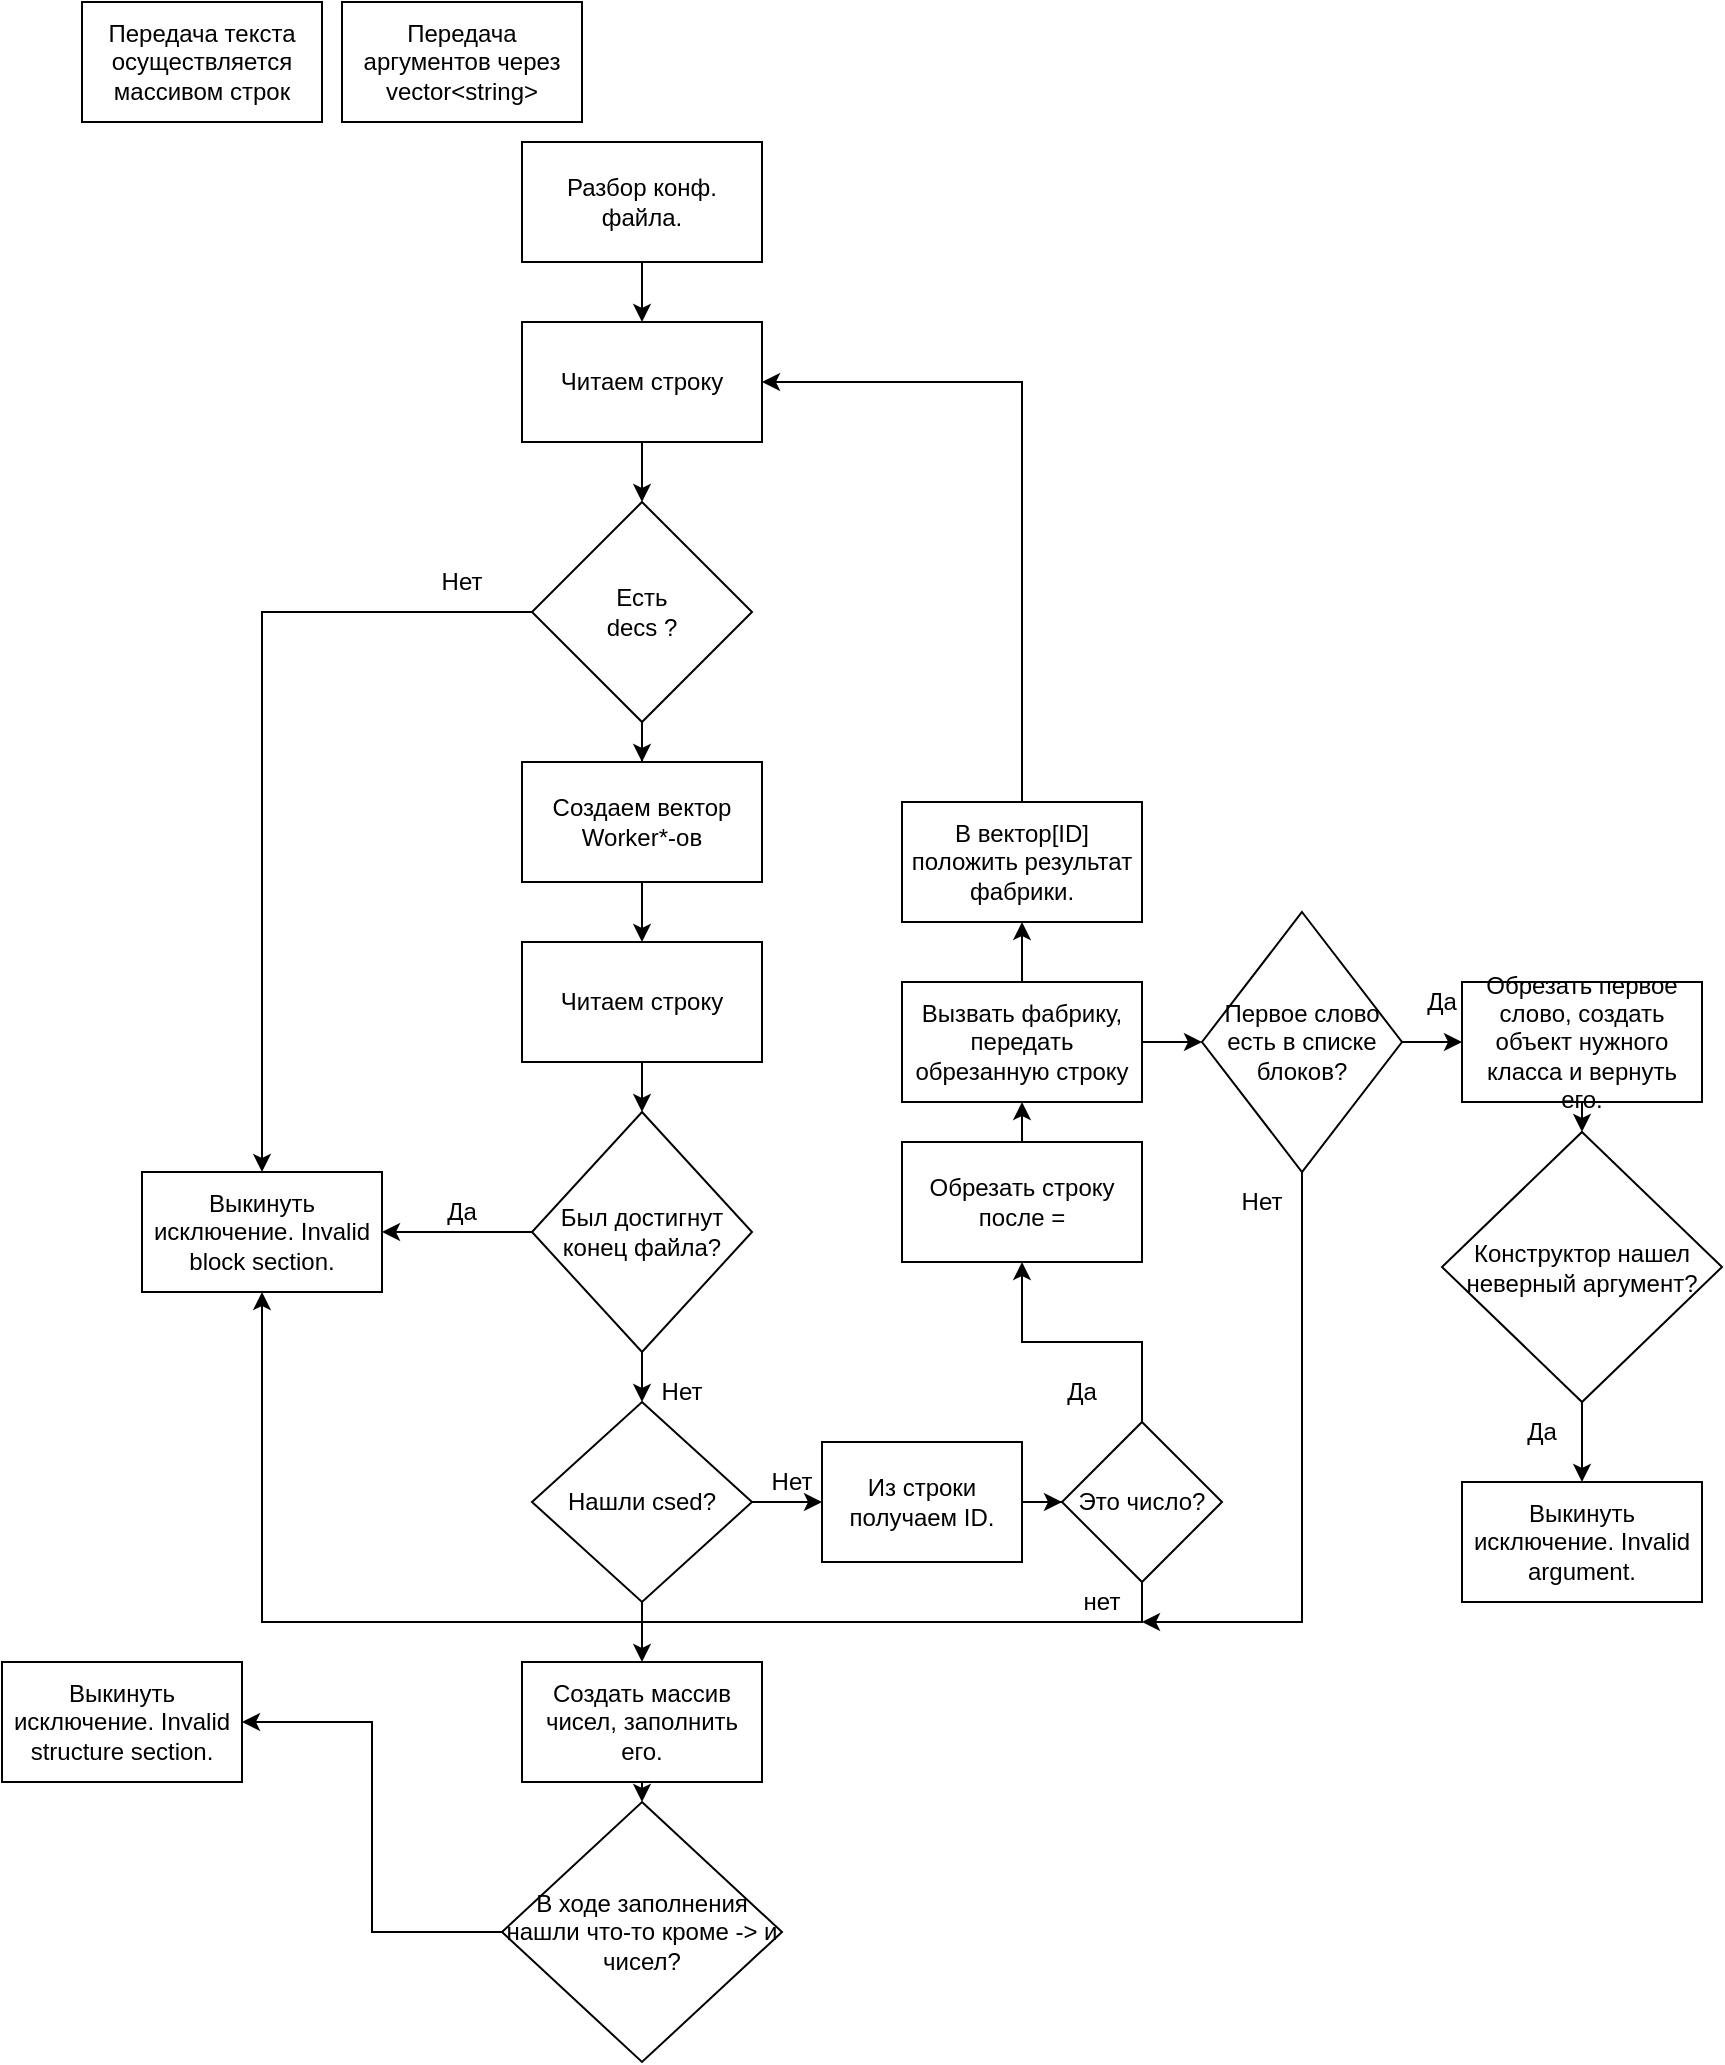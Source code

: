 <mxfile version="15.5.6" type="github">
  <diagram name="Page-1" id="edf60f1a-56cd-e834-aa8a-f176f3a09ee4">
    <mxGraphModel dx="960" dy="576" grid="1" gridSize="10" guides="1" tooltips="1" connect="1" arrows="1" fold="1" page="1" pageScale="1" pageWidth="1100" pageHeight="850" background="none" math="0" shadow="0">
      <root>
        <mxCell id="0" />
        <mxCell id="1" parent="0" />
        <mxCell id="_PhLCO9Q2bOIfNgRdVM_-5" style="edgeStyle=orthogonalEdgeStyle;rounded=0;orthogonalLoop=1;jettySize=auto;html=1;exitX=0.5;exitY=1;exitDx=0;exitDy=0;entryX=0.5;entryY=0;entryDx=0;entryDy=0;" parent="1" source="_PhLCO9Q2bOIfNgRdVM_-1" target="_PhLCO9Q2bOIfNgRdVM_-14" edge="1">
          <mxGeometry relative="1" as="geometry" />
        </mxCell>
        <mxCell id="_PhLCO9Q2bOIfNgRdVM_-1" value="Разбор конф. файла." style="rounded=0;whiteSpace=wrap;html=1;" parent="1" vertex="1">
          <mxGeometry x="360" y="80" width="120" height="60" as="geometry" />
        </mxCell>
        <mxCell id="_PhLCO9Q2bOIfNgRdVM_-6" style="edgeStyle=orthogonalEdgeStyle;rounded=0;orthogonalLoop=1;jettySize=auto;html=1;exitX=0;exitY=0.5;exitDx=0;exitDy=0;entryX=0.5;entryY=0;entryDx=0;entryDy=0;" parent="1" source="_PhLCO9Q2bOIfNgRdVM_-2" target="_PhLCO9Q2bOIfNgRdVM_-19" edge="1">
          <mxGeometry relative="1" as="geometry">
            <mxPoint x="280" y="315" as="targetPoint" />
          </mxGeometry>
        </mxCell>
        <mxCell id="_PhLCO9Q2bOIfNgRdVM_-18" style="edgeStyle=orthogonalEdgeStyle;rounded=0;orthogonalLoop=1;jettySize=auto;html=1;exitX=0.5;exitY=1;exitDx=0;exitDy=0;" parent="1" source="_PhLCO9Q2bOIfNgRdVM_-2" target="_PhLCO9Q2bOIfNgRdVM_-16" edge="1">
          <mxGeometry relative="1" as="geometry" />
        </mxCell>
        <mxCell id="_PhLCO9Q2bOIfNgRdVM_-32" style="edgeStyle=orthogonalEdgeStyle;rounded=0;orthogonalLoop=1;jettySize=auto;html=1;exitX=0.5;exitY=1;exitDx=0;exitDy=0;entryX=0.5;entryY=0;entryDx=0;entryDy=0;" parent="1" source="_PhLCO9Q2bOIfNgRdVM_-2" target="_PhLCO9Q2bOIfNgRdVM_-30" edge="1">
          <mxGeometry relative="1" as="geometry">
            <mxPoint x="420" y="400" as="targetPoint" />
          </mxGeometry>
        </mxCell>
        <mxCell id="_PhLCO9Q2bOIfNgRdVM_-2" value="&lt;div&gt;Есть&lt;/div&gt;&lt;div&gt;decs ?&lt;br&gt;&lt;/div&gt;" style="rhombus;whiteSpace=wrap;html=1;" parent="1" vertex="1">
          <mxGeometry x="365" y="260" width="110" height="110" as="geometry" />
        </mxCell>
        <mxCell id="_PhLCO9Q2bOIfNgRdVM_-7" value="Нет" style="text;html=1;strokeColor=none;fillColor=none;align=center;verticalAlign=middle;whiteSpace=wrap;rounded=0;" parent="1" vertex="1">
          <mxGeometry x="310" y="290" width="40" height="20" as="geometry" />
        </mxCell>
        <mxCell id="_PhLCO9Q2bOIfNgRdVM_-8" value="Передача текста осуществляется массивом строк" style="rounded=0;whiteSpace=wrap;html=1;" parent="1" vertex="1">
          <mxGeometry x="140" y="10" width="120" height="60" as="geometry" />
        </mxCell>
        <mxCell id="_PhLCO9Q2bOIfNgRdVM_-20" style="edgeStyle=orthogonalEdgeStyle;rounded=0;orthogonalLoop=1;jettySize=auto;html=1;exitX=0;exitY=0.5;exitDx=0;exitDy=0;entryX=1;entryY=0.5;entryDx=0;entryDy=0;" parent="1" source="_PhLCO9Q2bOIfNgRdVM_-13" target="_PhLCO9Q2bOIfNgRdVM_-19" edge="1">
          <mxGeometry relative="1" as="geometry" />
        </mxCell>
        <mxCell id="_PhLCO9Q2bOIfNgRdVM_-13" value="Был достигнут конец файла?" style="rhombus;whiteSpace=wrap;html=1;" parent="1" vertex="1">
          <mxGeometry x="365" y="565" width="110" height="120" as="geometry" />
        </mxCell>
        <mxCell id="_PhLCO9Q2bOIfNgRdVM_-15" style="edgeStyle=orthogonalEdgeStyle;rounded=0;orthogonalLoop=1;jettySize=auto;html=1;exitX=0.5;exitY=1;exitDx=0;exitDy=0;entryX=0.5;entryY=0;entryDx=0;entryDy=0;" parent="1" source="_PhLCO9Q2bOIfNgRdVM_-14" target="_PhLCO9Q2bOIfNgRdVM_-2" edge="1">
          <mxGeometry relative="1" as="geometry" />
        </mxCell>
        <mxCell id="_PhLCO9Q2bOIfNgRdVM_-14" value="Читаем строку" style="rounded=0;whiteSpace=wrap;html=1;" parent="1" vertex="1">
          <mxGeometry x="360" y="170" width="120" height="60" as="geometry" />
        </mxCell>
        <mxCell id="_PhLCO9Q2bOIfNgRdVM_-21" style="edgeStyle=orthogonalEdgeStyle;rounded=0;orthogonalLoop=1;jettySize=auto;html=1;exitX=0.5;exitY=1;exitDx=0;exitDy=0;" parent="1" source="_PhLCO9Q2bOIfNgRdVM_-16" target="_PhLCO9Q2bOIfNgRdVM_-13" edge="1">
          <mxGeometry relative="1" as="geometry" />
        </mxCell>
        <mxCell id="_PhLCO9Q2bOIfNgRdVM_-16" value="Читаем строку" style="rounded=0;whiteSpace=wrap;html=1;" parent="1" vertex="1">
          <mxGeometry x="360" y="480" width="120" height="60" as="geometry" />
        </mxCell>
        <mxCell id="_PhLCO9Q2bOIfNgRdVM_-19" value="Выкинуть исключение. Invalid block section." style="rounded=0;whiteSpace=wrap;html=1;" parent="1" vertex="1">
          <mxGeometry x="170" y="595" width="120" height="60" as="geometry" />
        </mxCell>
        <mxCell id="_PhLCO9Q2bOIfNgRdVM_-22" value="Да" style="text;html=1;strokeColor=none;fillColor=none;align=center;verticalAlign=middle;whiteSpace=wrap;rounded=0;" parent="1" vertex="1">
          <mxGeometry x="310" y="605" width="40" height="20" as="geometry" />
        </mxCell>
        <mxCell id="_PhLCO9Q2bOIfNgRdVM_-24" value="" style="endArrow=classic;html=1;exitX=0.5;exitY=1;exitDx=0;exitDy=0;entryX=0.5;entryY=0;entryDx=0;entryDy=0;" parent="1" source="_PhLCO9Q2bOIfNgRdVM_-13" target="_PhLCO9Q2bOIfNgRdVM_-26" edge="1">
          <mxGeometry width="50" height="50" relative="1" as="geometry">
            <mxPoint x="390" y="755" as="sourcePoint" />
            <mxPoint x="420" y="735" as="targetPoint" />
          </mxGeometry>
        </mxCell>
        <mxCell id="_PhLCO9Q2bOIfNgRdVM_-25" value="Нет" style="text;html=1;strokeColor=none;fillColor=none;align=center;verticalAlign=middle;whiteSpace=wrap;rounded=0;" parent="1" vertex="1">
          <mxGeometry x="420" y="695" width="40" height="20" as="geometry" />
        </mxCell>
        <mxCell id="_PhLCO9Q2bOIfNgRdVM_-27" style="edgeStyle=orthogonalEdgeStyle;rounded=0;orthogonalLoop=1;jettySize=auto;html=1;exitX=1;exitY=0.5;exitDx=0;exitDy=0;entryX=0;entryY=0.5;entryDx=0;entryDy=0;" parent="1" source="_PhLCO9Q2bOIfNgRdVM_-26" target="_PhLCO9Q2bOIfNgRdVM_-35" edge="1">
          <mxGeometry relative="1" as="geometry">
            <mxPoint x="530" y="760" as="targetPoint" />
          </mxGeometry>
        </mxCell>
        <mxCell id="_PhLCO9Q2bOIfNgRdVM_-57" style="edgeStyle=orthogonalEdgeStyle;rounded=0;orthogonalLoop=1;jettySize=auto;html=1;exitX=0.5;exitY=1;exitDx=0;exitDy=0;entryX=0.5;entryY=0;entryDx=0;entryDy=0;" parent="1" source="_PhLCO9Q2bOIfNgRdVM_-26" target="_PhLCO9Q2bOIfNgRdVM_-56" edge="1">
          <mxGeometry relative="1" as="geometry" />
        </mxCell>
        <mxCell id="_PhLCO9Q2bOIfNgRdVM_-26" value="Нашли csed?" style="rhombus;whiteSpace=wrap;html=1;" parent="1" vertex="1">
          <mxGeometry x="365" y="710" width="110" height="100" as="geometry" />
        </mxCell>
        <mxCell id="_PhLCO9Q2bOIfNgRdVM_-28" value="Нет" style="text;html=1;strokeColor=none;fillColor=none;align=center;verticalAlign=middle;whiteSpace=wrap;rounded=0;" parent="1" vertex="1">
          <mxGeometry x="475" y="740" width="40" height="20" as="geometry" />
        </mxCell>
        <mxCell id="_PhLCO9Q2bOIfNgRdVM_-30" value="Создаем вектор Worker*-ов" style="rounded=0;whiteSpace=wrap;html=1;" parent="1" vertex="1">
          <mxGeometry x="360" y="390" width="120" height="60" as="geometry" />
        </mxCell>
        <mxCell id="_PhLCO9Q2bOIfNgRdVM_-34" value="Передача аргументов через vector&amp;lt;string&amp;gt;" style="rounded=0;whiteSpace=wrap;html=1;" parent="1" vertex="1">
          <mxGeometry x="270" y="10" width="120" height="60" as="geometry" />
        </mxCell>
        <mxCell id="_PhLCO9Q2bOIfNgRdVM_-38" style="edgeStyle=orthogonalEdgeStyle;rounded=0;orthogonalLoop=1;jettySize=auto;html=1;exitX=1;exitY=0.5;exitDx=0;exitDy=0;" parent="1" source="_PhLCO9Q2bOIfNgRdVM_-35" target="_PhLCO9Q2bOIfNgRdVM_-36" edge="1">
          <mxGeometry relative="1" as="geometry" />
        </mxCell>
        <mxCell id="_PhLCO9Q2bOIfNgRdVM_-35" value="Из строки получаем ID." style="rounded=0;whiteSpace=wrap;html=1;" parent="1" vertex="1">
          <mxGeometry x="510" y="730" width="100" height="60" as="geometry" />
        </mxCell>
        <mxCell id="_PhLCO9Q2bOIfNgRdVM_-37" style="edgeStyle=orthogonalEdgeStyle;rounded=0;orthogonalLoop=1;jettySize=auto;html=1;exitX=0.5;exitY=1;exitDx=0;exitDy=0;entryX=0.5;entryY=1;entryDx=0;entryDy=0;" parent="1" source="_PhLCO9Q2bOIfNgRdVM_-36" target="_PhLCO9Q2bOIfNgRdVM_-19" edge="1">
          <mxGeometry relative="1" as="geometry" />
        </mxCell>
        <mxCell id="_PhLCO9Q2bOIfNgRdVM_-43" style="edgeStyle=orthogonalEdgeStyle;rounded=0;orthogonalLoop=1;jettySize=auto;html=1;exitX=0.5;exitY=0;exitDx=0;exitDy=0;entryX=0.5;entryY=1;entryDx=0;entryDy=0;" parent="1" source="_PhLCO9Q2bOIfNgRdVM_-36" target="_PhLCO9Q2bOIfNgRdVM_-40" edge="1">
          <mxGeometry relative="1" as="geometry" />
        </mxCell>
        <mxCell id="_PhLCO9Q2bOIfNgRdVM_-36" value="Это число?" style="rhombus;whiteSpace=wrap;html=1;" parent="1" vertex="1">
          <mxGeometry x="630" y="720" width="80" height="80" as="geometry" />
        </mxCell>
        <mxCell id="_PhLCO9Q2bOIfNgRdVM_-39" value="нет" style="text;html=1;strokeColor=none;fillColor=none;align=center;verticalAlign=middle;whiteSpace=wrap;rounded=0;" parent="1" vertex="1">
          <mxGeometry x="630" y="800" width="40" height="20" as="geometry" />
        </mxCell>
        <mxCell id="_PhLCO9Q2bOIfNgRdVM_-45" style="edgeStyle=orthogonalEdgeStyle;rounded=0;orthogonalLoop=1;jettySize=auto;html=1;exitX=0.5;exitY=0;exitDx=0;exitDy=0;entryX=0.5;entryY=1;entryDx=0;entryDy=0;" parent="1" source="_PhLCO9Q2bOIfNgRdVM_-40" target="_PhLCO9Q2bOIfNgRdVM_-41" edge="1">
          <mxGeometry relative="1" as="geometry" />
        </mxCell>
        <mxCell id="_PhLCO9Q2bOIfNgRdVM_-40" value="Обрезать строку после =" style="rounded=0;whiteSpace=wrap;html=1;" parent="1" vertex="1">
          <mxGeometry x="550" y="580" width="120" height="60" as="geometry" />
        </mxCell>
        <mxCell id="_PhLCO9Q2bOIfNgRdVM_-46" style="edgeStyle=orthogonalEdgeStyle;rounded=0;orthogonalLoop=1;jettySize=auto;html=1;exitX=0.5;exitY=0;exitDx=0;exitDy=0;entryX=0.5;entryY=1;entryDx=0;entryDy=0;" parent="1" source="_PhLCO9Q2bOIfNgRdVM_-41" target="_PhLCO9Q2bOIfNgRdVM_-42" edge="1">
          <mxGeometry relative="1" as="geometry" />
        </mxCell>
        <mxCell id="_PhLCO9Q2bOIfNgRdVM_-55" style="edgeStyle=orthogonalEdgeStyle;rounded=0;orthogonalLoop=1;jettySize=auto;html=1;exitX=1;exitY=0.5;exitDx=0;exitDy=0;entryX=0;entryY=0.5;entryDx=0;entryDy=0;" parent="1" source="_PhLCO9Q2bOIfNgRdVM_-41" target="_PhLCO9Q2bOIfNgRdVM_-49" edge="1">
          <mxGeometry relative="1" as="geometry" />
        </mxCell>
        <mxCell id="_PhLCO9Q2bOIfNgRdVM_-41" value="Вызвать фабрику, передать обрезанную строку" style="rounded=0;whiteSpace=wrap;html=1;" parent="1" vertex="1">
          <mxGeometry x="550" y="500" width="120" height="60" as="geometry" />
        </mxCell>
        <mxCell id="_PhLCO9Q2bOIfNgRdVM_-47" style="edgeStyle=orthogonalEdgeStyle;rounded=0;orthogonalLoop=1;jettySize=auto;html=1;exitX=0.5;exitY=0;exitDx=0;exitDy=0;entryX=1;entryY=0.5;entryDx=0;entryDy=0;" parent="1" source="_PhLCO9Q2bOIfNgRdVM_-42" target="_PhLCO9Q2bOIfNgRdVM_-14" edge="1">
          <mxGeometry relative="1" as="geometry" />
        </mxCell>
        <mxCell id="_PhLCO9Q2bOIfNgRdVM_-42" value="В вектор[ID] положить результат фабрики." style="rounded=0;whiteSpace=wrap;html=1;" parent="1" vertex="1">
          <mxGeometry x="550" y="410" width="120" height="60" as="geometry" />
        </mxCell>
        <mxCell id="_PhLCO9Q2bOIfNgRdVM_-44" value="Да" style="text;html=1;strokeColor=none;fillColor=none;align=center;verticalAlign=middle;whiteSpace=wrap;rounded=0;" parent="1" vertex="1">
          <mxGeometry x="620" y="695" width="40" height="20" as="geometry" />
        </mxCell>
        <mxCell id="_PhLCO9Q2bOIfNgRdVM_-50" style="edgeStyle=orthogonalEdgeStyle;rounded=0;orthogonalLoop=1;jettySize=auto;html=1;exitX=0.5;exitY=1;exitDx=0;exitDy=0;entryX=1;entryY=1;entryDx=0;entryDy=0;" parent="1" source="_PhLCO9Q2bOIfNgRdVM_-49" target="_PhLCO9Q2bOIfNgRdVM_-39" edge="1">
          <mxGeometry relative="1" as="geometry">
            <Array as="points">
              <mxPoint x="750" y="820" />
            </Array>
          </mxGeometry>
        </mxCell>
        <mxCell id="_PhLCO9Q2bOIfNgRdVM_-53" style="edgeStyle=orthogonalEdgeStyle;rounded=0;orthogonalLoop=1;jettySize=auto;html=1;exitX=1;exitY=0.5;exitDx=0;exitDy=0;entryX=0;entryY=0.5;entryDx=0;entryDy=0;" parent="1" source="_PhLCO9Q2bOIfNgRdVM_-49" target="_PhLCO9Q2bOIfNgRdVM_-52" edge="1">
          <mxGeometry relative="1" as="geometry" />
        </mxCell>
        <mxCell id="_PhLCO9Q2bOIfNgRdVM_-49" value="Первое слово есть в списке блоков?" style="rhombus;whiteSpace=wrap;html=1;" parent="1" vertex="1">
          <mxGeometry x="700" y="465" width="100" height="130" as="geometry" />
        </mxCell>
        <mxCell id="_PhLCO9Q2bOIfNgRdVM_-51" value="Нет" style="text;html=1;strokeColor=none;fillColor=none;align=center;verticalAlign=middle;whiteSpace=wrap;rounded=0;" parent="1" vertex="1">
          <mxGeometry x="710" y="600" width="40" height="20" as="geometry" />
        </mxCell>
        <mxCell id="_PhLCO9Q2bOIfNgRdVM_-60" style="edgeStyle=orthogonalEdgeStyle;rounded=0;orthogonalLoop=1;jettySize=auto;html=1;exitX=0.5;exitY=1;exitDx=0;exitDy=0;entryX=0.5;entryY=0;entryDx=0;entryDy=0;" parent="1" source="_PhLCO9Q2bOIfNgRdVM_-52" target="_PhLCO9Q2bOIfNgRdVM_-58" edge="1">
          <mxGeometry relative="1" as="geometry" />
        </mxCell>
        <mxCell id="_PhLCO9Q2bOIfNgRdVM_-52" value="Обрезать первое слово, создать объект нужного класса и вернуть его." style="rounded=0;whiteSpace=wrap;html=1;" parent="1" vertex="1">
          <mxGeometry x="830" y="500" width="120" height="60" as="geometry" />
        </mxCell>
        <mxCell id="_PhLCO9Q2bOIfNgRdVM_-54" value="Да" style="text;html=1;strokeColor=none;fillColor=none;align=center;verticalAlign=middle;whiteSpace=wrap;rounded=0;" parent="1" vertex="1">
          <mxGeometry x="800" y="500" width="40" height="20" as="geometry" />
        </mxCell>
        <mxCell id="_PhLCO9Q2bOIfNgRdVM_-69" style="edgeStyle=orthogonalEdgeStyle;rounded=0;orthogonalLoop=1;jettySize=auto;html=1;exitX=0.5;exitY=1;exitDx=0;exitDy=0;entryX=0.5;entryY=0;entryDx=0;entryDy=0;" parent="1" source="_PhLCO9Q2bOIfNgRdVM_-56" target="_PhLCO9Q2bOIfNgRdVM_-68" edge="1">
          <mxGeometry relative="1" as="geometry" />
        </mxCell>
        <mxCell id="_PhLCO9Q2bOIfNgRdVM_-56" value="Создать массив чисел, заполнить его." style="rounded=0;whiteSpace=wrap;html=1;" parent="1" vertex="1">
          <mxGeometry x="360" y="840" width="120" height="60" as="geometry" />
        </mxCell>
        <mxCell id="_PhLCO9Q2bOIfNgRdVM_-65" style="edgeStyle=orthogonalEdgeStyle;rounded=0;orthogonalLoop=1;jettySize=auto;html=1;exitX=0.5;exitY=1;exitDx=0;exitDy=0;entryX=0.5;entryY=0;entryDx=0;entryDy=0;" parent="1" source="_PhLCO9Q2bOIfNgRdVM_-58" target="_PhLCO9Q2bOIfNgRdVM_-64" edge="1">
          <mxGeometry relative="1" as="geometry" />
        </mxCell>
        <mxCell id="_PhLCO9Q2bOIfNgRdVM_-58" value="Конструктор нашел неверный аргумент?" style="rhombus;whiteSpace=wrap;html=1;" parent="1" vertex="1">
          <mxGeometry x="820" y="575" width="140" height="135" as="geometry" />
        </mxCell>
        <mxCell id="_PhLCO9Q2bOIfNgRdVM_-61" value="Да" style="text;html=1;strokeColor=none;fillColor=none;align=center;verticalAlign=middle;whiteSpace=wrap;rounded=0;" parent="1" vertex="1">
          <mxGeometry x="850" y="715" width="40" height="20" as="geometry" />
        </mxCell>
        <mxCell id="_PhLCO9Q2bOIfNgRdVM_-64" value="Выкинуть исключение. Invalid argument." style="rounded=0;whiteSpace=wrap;html=1;" parent="1" vertex="1">
          <mxGeometry x="830" y="750" width="120" height="60" as="geometry" />
        </mxCell>
        <mxCell id="_PhLCO9Q2bOIfNgRdVM_-66" value="Выкинуть исключение. Invalid structure section." style="rounded=0;whiteSpace=wrap;html=1;" parent="1" vertex="1">
          <mxGeometry x="100" y="840" width="120" height="60" as="geometry" />
        </mxCell>
        <mxCell id="_PhLCO9Q2bOIfNgRdVM_-70" style="edgeStyle=orthogonalEdgeStyle;rounded=0;orthogonalLoop=1;jettySize=auto;html=1;exitX=0;exitY=0.5;exitDx=0;exitDy=0;entryX=1;entryY=0.5;entryDx=0;entryDy=0;" parent="1" source="_PhLCO9Q2bOIfNgRdVM_-68" target="_PhLCO9Q2bOIfNgRdVM_-66" edge="1">
          <mxGeometry relative="1" as="geometry" />
        </mxCell>
        <mxCell id="_PhLCO9Q2bOIfNgRdVM_-68" value="В ходе заполнения нашли что-то кроме -&amp;gt; и чисел?" style="rhombus;whiteSpace=wrap;html=1;" parent="1" vertex="1">
          <mxGeometry x="350" y="910" width="140" height="130" as="geometry" />
        </mxCell>
      </root>
    </mxGraphModel>
  </diagram>
</mxfile>
